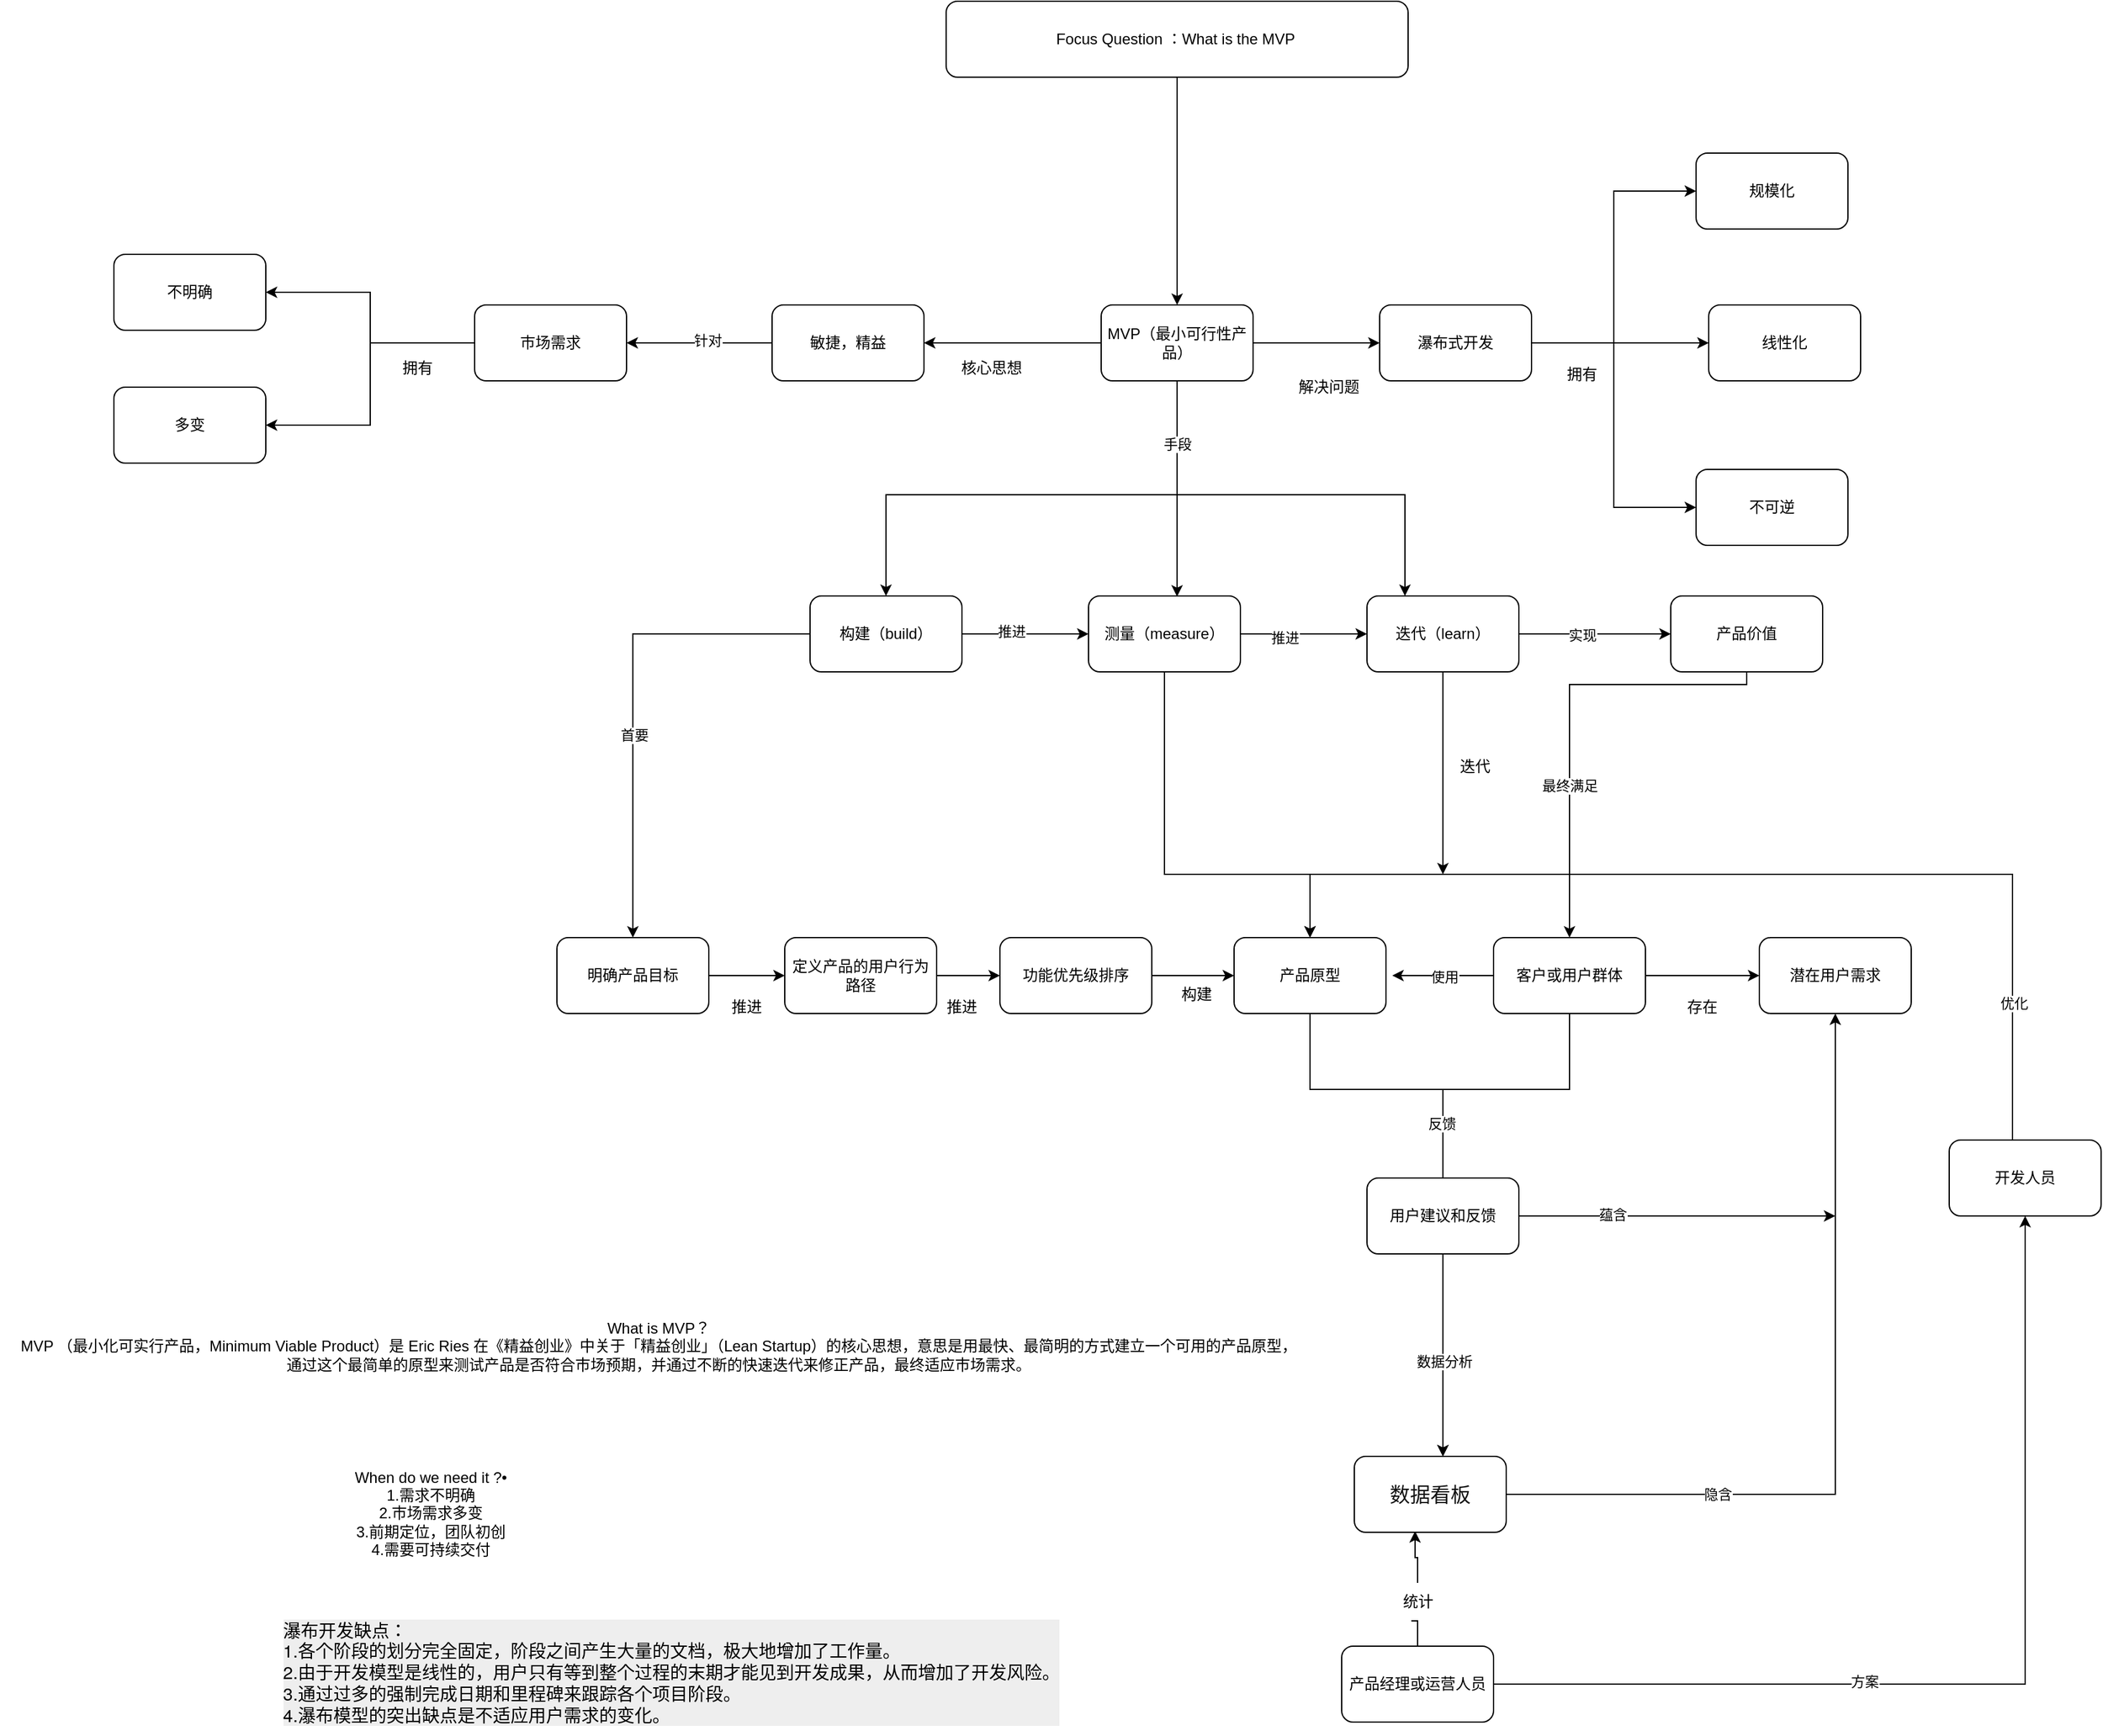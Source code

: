 <mxfile version="20.2.2" type="github">
  <diagram id="xvUX5qQLCBp6dpglBEQe" name="Page-1">
    <mxGraphModel dx="2740" dy="563" grid="1" gridSize="10" guides="1" tooltips="1" connect="1" arrows="1" fold="1" page="1" pageScale="1" pageWidth="850" pageHeight="1100" math="0" shadow="0">
      <root>
        <mxCell id="0" />
        <mxCell id="1" parent="0" />
        <mxCell id="tEKggc_TftKG10XTZEe7-66" style="edgeStyle=orthogonalEdgeStyle;rounded=0;orthogonalLoop=1;jettySize=auto;html=1;" edge="1" parent="1" source="Z29zKsFdyH_NHhmtxofu-5" target="tEKggc_TftKG10XTZEe7-9">
          <mxGeometry relative="1" as="geometry" />
        </mxCell>
        <mxCell id="Z29zKsFdyH_NHhmtxofu-5" value="Focus Question ：What is the MVP&amp;nbsp;" style="rounded=1;whiteSpace=wrap;html=1;" parent="1" vertex="1">
          <mxGeometry x="-322.5" y="80" width="365" height="60" as="geometry" />
        </mxCell>
        <mxCell id="tEKggc_TftKG10XTZEe7-21" style="edgeStyle=orthogonalEdgeStyle;rounded=0;orthogonalLoop=1;jettySize=auto;html=1;" edge="1" parent="1" source="Z29zKsFdyH_NHhmtxofu-6">
          <mxGeometry relative="1" as="geometry">
            <mxPoint x="30" y="850" as="targetPoint" />
          </mxGeometry>
        </mxCell>
        <mxCell id="tEKggc_TftKG10XTZEe7-22" value="使用" style="edgeLabel;html=1;align=center;verticalAlign=middle;resizable=0;points=[];" vertex="1" connectable="0" parent="tEKggc_TftKG10XTZEe7-21">
          <mxGeometry x="0.263" y="-3" relative="1" as="geometry">
            <mxPoint x="11" y="3" as="offset" />
          </mxGeometry>
        </mxCell>
        <mxCell id="tEKggc_TftKG10XTZEe7-23" style="edgeStyle=orthogonalEdgeStyle;rounded=0;orthogonalLoop=1;jettySize=auto;html=1;" edge="1" parent="1" source="Z29zKsFdyH_NHhmtxofu-6" target="tEKggc_TftKG10XTZEe7-19">
          <mxGeometry relative="1" as="geometry">
            <Array as="points">
              <mxPoint x="170" y="940" />
              <mxPoint x="70" y="940" />
            </Array>
          </mxGeometry>
        </mxCell>
        <mxCell id="tEKggc_TftKG10XTZEe7-52" style="edgeStyle=orthogonalEdgeStyle;rounded=0;orthogonalLoop=1;jettySize=auto;html=1;entryX=0;entryY=0.5;entryDx=0;entryDy=0;" edge="1" parent="1" source="Z29zKsFdyH_NHhmtxofu-6" target="tEKggc_TftKG10XTZEe7-51">
          <mxGeometry relative="1" as="geometry" />
        </mxCell>
        <mxCell id="Z29zKsFdyH_NHhmtxofu-6" value="客户或用户群体" style="rounded=1;whiteSpace=wrap;html=1;" parent="1" vertex="1">
          <mxGeometry x="110" y="820" width="120" height="60" as="geometry" />
        </mxCell>
        <mxCell id="tEKggc_TftKG10XTZEe7-80" style="edgeStyle=orthogonalEdgeStyle;rounded=0;orthogonalLoop=1;jettySize=auto;html=1;entryX=0;entryY=0.5;entryDx=0;entryDy=0;" edge="1" parent="1" source="tEKggc_TftKG10XTZEe7-1" target="tEKggc_TftKG10XTZEe7-79">
          <mxGeometry relative="1" as="geometry" />
        </mxCell>
        <mxCell id="tEKggc_TftKG10XTZEe7-1" value="瀑布式开发" style="rounded=1;whiteSpace=wrap;html=1;" vertex="1" parent="1">
          <mxGeometry x="20" y="320" width="120" height="60" as="geometry" />
        </mxCell>
        <mxCell id="tEKggc_TftKG10XTZEe7-11" style="edgeStyle=orthogonalEdgeStyle;rounded=0;orthogonalLoop=1;jettySize=auto;html=1;entryX=0;entryY=0.5;entryDx=0;entryDy=0;" edge="1" parent="1" source="tEKggc_TftKG10XTZEe7-6" target="tEKggc_TftKG10XTZEe7-7">
          <mxGeometry relative="1" as="geometry" />
        </mxCell>
        <mxCell id="tEKggc_TftKG10XTZEe7-13" value="推进" style="edgeLabel;html=1;align=center;verticalAlign=middle;resizable=0;points=[];" vertex="1" connectable="0" parent="tEKggc_TftKG10XTZEe7-11">
          <mxGeometry x="-0.302" y="-3" relative="1" as="geometry">
            <mxPoint as="offset" />
          </mxGeometry>
        </mxCell>
        <mxCell id="tEKggc_TftKG10XTZEe7-35" style="edgeStyle=orthogonalEdgeStyle;rounded=0;orthogonalLoop=1;jettySize=auto;html=1;" edge="1" parent="1" source="tEKggc_TftKG10XTZEe7-6" target="tEKggc_TftKG10XTZEe7-17">
          <mxGeometry relative="1" as="geometry">
            <Array as="points">
              <mxPoint x="-150" y="770" />
              <mxPoint x="-35" y="770" />
            </Array>
          </mxGeometry>
        </mxCell>
        <mxCell id="tEKggc_TftKG10XTZEe7-6" value="测量（measure）" style="rounded=1;whiteSpace=wrap;html=1;" vertex="1" parent="1">
          <mxGeometry x="-210" y="550" width="120" height="60" as="geometry" />
        </mxCell>
        <mxCell id="tEKggc_TftKG10XTZEe7-42" style="edgeStyle=orthogonalEdgeStyle;rounded=0;orthogonalLoop=1;jettySize=auto;html=1;" edge="1" parent="1" source="tEKggc_TftKG10XTZEe7-7">
          <mxGeometry relative="1" as="geometry">
            <mxPoint x="70" y="770" as="targetPoint" />
          </mxGeometry>
        </mxCell>
        <mxCell id="tEKggc_TftKG10XTZEe7-49" style="edgeStyle=orthogonalEdgeStyle;rounded=0;orthogonalLoop=1;jettySize=auto;html=1;entryX=0;entryY=0.5;entryDx=0;entryDy=0;" edge="1" parent="1" source="tEKggc_TftKG10XTZEe7-7" target="tEKggc_TftKG10XTZEe7-48">
          <mxGeometry relative="1" as="geometry" />
        </mxCell>
        <mxCell id="tEKggc_TftKG10XTZEe7-50" value="实现" style="edgeLabel;html=1;align=center;verticalAlign=middle;resizable=0;points=[];" vertex="1" connectable="0" parent="tEKggc_TftKG10XTZEe7-49">
          <mxGeometry x="-0.173" y="-1" relative="1" as="geometry">
            <mxPoint as="offset" />
          </mxGeometry>
        </mxCell>
        <mxCell id="tEKggc_TftKG10XTZEe7-7" value="迭代（learn）" style="rounded=1;whiteSpace=wrap;html=1;" vertex="1" parent="1">
          <mxGeometry x="10" y="550" width="120" height="60" as="geometry" />
        </mxCell>
        <mxCell id="tEKggc_TftKG10XTZEe7-10" style="edgeStyle=orthogonalEdgeStyle;rounded=0;orthogonalLoop=1;jettySize=auto;html=1;entryX=0;entryY=0.5;entryDx=0;entryDy=0;" edge="1" parent="1" source="tEKggc_TftKG10XTZEe7-8" target="tEKggc_TftKG10XTZEe7-6">
          <mxGeometry relative="1" as="geometry" />
        </mxCell>
        <mxCell id="tEKggc_TftKG10XTZEe7-12" value="推进" style="edgeLabel;html=1;align=center;verticalAlign=middle;resizable=0;points=[];" vertex="1" connectable="0" parent="tEKggc_TftKG10XTZEe7-10">
          <mxGeometry x="-0.222" y="2" relative="1" as="geometry">
            <mxPoint as="offset" />
          </mxGeometry>
        </mxCell>
        <mxCell id="tEKggc_TftKG10XTZEe7-44" style="edgeStyle=orthogonalEdgeStyle;rounded=0;orthogonalLoop=1;jettySize=auto;html=1;" edge="1" parent="1" source="tEKggc_TftKG10XTZEe7-8" target="tEKggc_TftKG10XTZEe7-14">
          <mxGeometry relative="1" as="geometry" />
        </mxCell>
        <mxCell id="tEKggc_TftKG10XTZEe7-45" value="首要" style="edgeLabel;html=1;align=center;verticalAlign=middle;resizable=0;points=[];" vertex="1" connectable="0" parent="tEKggc_TftKG10XTZEe7-44">
          <mxGeometry x="0.157" y="1" relative="1" as="geometry">
            <mxPoint as="offset" />
          </mxGeometry>
        </mxCell>
        <mxCell id="tEKggc_TftKG10XTZEe7-8" value="构建（build）" style="rounded=1;whiteSpace=wrap;html=1;" vertex="1" parent="1">
          <mxGeometry x="-430" y="550" width="120" height="60" as="geometry" />
        </mxCell>
        <mxCell id="tEKggc_TftKG10XTZEe7-46" style="edgeStyle=orthogonalEdgeStyle;rounded=0;orthogonalLoop=1;jettySize=auto;html=1;entryX=1;entryY=0.5;entryDx=0;entryDy=0;" edge="1" parent="1" source="tEKggc_TftKG10XTZEe7-9" target="tEKggc_TftKG10XTZEe7-94">
          <mxGeometry relative="1" as="geometry">
            <mxPoint x="-300" y="350" as="targetPoint" />
          </mxGeometry>
        </mxCell>
        <mxCell id="tEKggc_TftKG10XTZEe7-62" style="edgeStyle=orthogonalEdgeStyle;rounded=0;orthogonalLoop=1;jettySize=auto;html=1;" edge="1" parent="1" source="tEKggc_TftKG10XTZEe7-9" target="tEKggc_TftKG10XTZEe7-1">
          <mxGeometry relative="1" as="geometry" />
        </mxCell>
        <mxCell id="tEKggc_TftKG10XTZEe7-69" style="edgeStyle=orthogonalEdgeStyle;rounded=0;orthogonalLoop=1;jettySize=auto;html=1;entryX=0.583;entryY=0.008;entryDx=0;entryDy=0;entryPerimeter=0;" edge="1" parent="1" source="tEKggc_TftKG10XTZEe7-9" target="tEKggc_TftKG10XTZEe7-6">
          <mxGeometry relative="1" as="geometry" />
        </mxCell>
        <mxCell id="tEKggc_TftKG10XTZEe7-9" value="MVP（最小可行性产品）" style="rounded=1;whiteSpace=wrap;html=1;" vertex="1" parent="1">
          <mxGeometry x="-200" y="320" width="120" height="60" as="geometry" />
        </mxCell>
        <mxCell id="tEKggc_TftKG10XTZEe7-39" style="edgeStyle=orthogonalEdgeStyle;rounded=0;orthogonalLoop=1;jettySize=auto;html=1;entryX=0;entryY=0.5;entryDx=0;entryDy=0;" edge="1" parent="1" source="tEKggc_TftKG10XTZEe7-14" target="tEKggc_TftKG10XTZEe7-15">
          <mxGeometry relative="1" as="geometry" />
        </mxCell>
        <mxCell id="tEKggc_TftKG10XTZEe7-14" value="明确产品目标" style="rounded=1;whiteSpace=wrap;html=1;" vertex="1" parent="1">
          <mxGeometry x="-630" y="820" width="120" height="60" as="geometry" />
        </mxCell>
        <mxCell id="tEKggc_TftKG10XTZEe7-38" style="edgeStyle=orthogonalEdgeStyle;rounded=0;orthogonalLoop=1;jettySize=auto;html=1;entryX=0;entryY=0.5;entryDx=0;entryDy=0;" edge="1" parent="1" source="tEKggc_TftKG10XTZEe7-15" target="tEKggc_TftKG10XTZEe7-16">
          <mxGeometry relative="1" as="geometry" />
        </mxCell>
        <mxCell id="tEKggc_TftKG10XTZEe7-15" value="定义产品的用户行为路径" style="rounded=1;whiteSpace=wrap;html=1;" vertex="1" parent="1">
          <mxGeometry x="-450" y="820" width="120" height="60" as="geometry" />
        </mxCell>
        <mxCell id="tEKggc_TftKG10XTZEe7-36" style="edgeStyle=orthogonalEdgeStyle;rounded=0;orthogonalLoop=1;jettySize=auto;html=1;" edge="1" parent="1" source="tEKggc_TftKG10XTZEe7-16" target="tEKggc_TftKG10XTZEe7-17">
          <mxGeometry relative="1" as="geometry" />
        </mxCell>
        <mxCell id="tEKggc_TftKG10XTZEe7-16" value="功能优先级排序" style="rounded=1;whiteSpace=wrap;html=1;" vertex="1" parent="1">
          <mxGeometry x="-280" y="820" width="120" height="60" as="geometry" />
        </mxCell>
        <mxCell id="tEKggc_TftKG10XTZEe7-24" style="edgeStyle=orthogonalEdgeStyle;rounded=0;orthogonalLoop=1;jettySize=auto;html=1;" edge="1" parent="1" source="tEKggc_TftKG10XTZEe7-17" target="tEKggc_TftKG10XTZEe7-19">
          <mxGeometry relative="1" as="geometry">
            <Array as="points">
              <mxPoint x="-35" y="940" />
              <mxPoint x="70" y="940" />
            </Array>
          </mxGeometry>
        </mxCell>
        <mxCell id="tEKggc_TftKG10XTZEe7-25" value="数据分析" style="edgeLabel;html=1;align=center;verticalAlign=middle;resizable=0;points=[];" vertex="1" connectable="0" parent="tEKggc_TftKG10XTZEe7-24">
          <mxGeometry x="0.67" y="1" relative="1" as="geometry">
            <mxPoint as="offset" />
          </mxGeometry>
        </mxCell>
        <mxCell id="tEKggc_TftKG10XTZEe7-57" value="反馈" style="edgeLabel;html=1;align=center;verticalAlign=middle;resizable=0;points=[];" vertex="1" connectable="0" parent="tEKggc_TftKG10XTZEe7-24">
          <mxGeometry x="-0.157" y="-1" relative="1" as="geometry">
            <mxPoint as="offset" />
          </mxGeometry>
        </mxCell>
        <mxCell id="tEKggc_TftKG10XTZEe7-17" value="产品原型" style="rounded=1;whiteSpace=wrap;html=1;" vertex="1" parent="1">
          <mxGeometry x="-95" y="820" width="120" height="60" as="geometry" />
        </mxCell>
        <mxCell id="tEKggc_TftKG10XTZEe7-26" style="edgeStyle=orthogonalEdgeStyle;rounded=0;orthogonalLoop=1;jettySize=auto;html=1;entryX=0.4;entryY=0.986;entryDx=0;entryDy=0;entryPerimeter=0;startArrow=none;" edge="1" parent="1" source="tEKggc_TftKG10XTZEe7-27" target="tEKggc_TftKG10XTZEe7-19">
          <mxGeometry relative="1" as="geometry" />
        </mxCell>
        <mxCell id="tEKggc_TftKG10XTZEe7-31" style="edgeStyle=orthogonalEdgeStyle;rounded=0;orthogonalLoop=1;jettySize=auto;html=1;" edge="1" parent="1" source="tEKggc_TftKG10XTZEe7-18" target="tEKggc_TftKG10XTZEe7-20">
          <mxGeometry relative="1" as="geometry" />
        </mxCell>
        <mxCell id="tEKggc_TftKG10XTZEe7-32" value="方案" style="edgeLabel;html=1;align=center;verticalAlign=middle;resizable=0;points=[];" vertex="1" connectable="0" parent="tEKggc_TftKG10XTZEe7-31">
          <mxGeometry x="-0.258" y="2" relative="1" as="geometry">
            <mxPoint as="offset" />
          </mxGeometry>
        </mxCell>
        <mxCell id="tEKggc_TftKG10XTZEe7-18" value="产品经理或运营人员" style="rounded=1;whiteSpace=wrap;html=1;" vertex="1" parent="1">
          <mxGeometry x="-10" y="1380" width="120" height="60" as="geometry" />
        </mxCell>
        <mxCell id="tEKggc_TftKG10XTZEe7-54" style="edgeStyle=orthogonalEdgeStyle;rounded=0;orthogonalLoop=1;jettySize=auto;html=1;" edge="1" parent="1" source="tEKggc_TftKG10XTZEe7-19" target="tEKggc_TftKG10XTZEe7-51">
          <mxGeometry relative="1" as="geometry" />
        </mxCell>
        <mxCell id="tEKggc_TftKG10XTZEe7-55" value="隐含" style="edgeLabel;html=1;align=center;verticalAlign=middle;resizable=0;points=[];" vertex="1" connectable="0" parent="tEKggc_TftKG10XTZEe7-54">
          <mxGeometry x="-0.479" relative="1" as="geometry">
            <mxPoint as="offset" />
          </mxGeometry>
        </mxCell>
        <mxCell id="tEKggc_TftKG10XTZEe7-19" value="&lt;span style=&quot;color: rgb(18, 18, 18); font-family: -apple-system, BlinkMacSystemFont, &amp;quot;Helvetica Neue&amp;quot;, &amp;quot;PingFang SC&amp;quot;, &amp;quot;Microsoft YaHei&amp;quot;, &amp;quot;Source Han Sans SC&amp;quot;, &amp;quot;Noto Sans CJK SC&amp;quot;, &amp;quot;WenQuanYi Micro Hei&amp;quot;, sans-serif; font-size: medium; text-align: start; background-color: rgb(255, 255, 255);&quot;&gt;数据看板&lt;/span&gt;" style="rounded=1;whiteSpace=wrap;html=1;" vertex="1" parent="1">
          <mxGeometry y="1230" width="120" height="60" as="geometry" />
        </mxCell>
        <mxCell id="tEKggc_TftKG10XTZEe7-33" style="edgeStyle=orthogonalEdgeStyle;rounded=0;orthogonalLoop=1;jettySize=auto;html=1;" edge="1" parent="1" source="tEKggc_TftKG10XTZEe7-20" target="tEKggc_TftKG10XTZEe7-17">
          <mxGeometry relative="1" as="geometry">
            <Array as="points">
              <mxPoint x="520" y="770" />
              <mxPoint x="-35" y="770" />
            </Array>
          </mxGeometry>
        </mxCell>
        <mxCell id="tEKggc_TftKG10XTZEe7-34" value="优化" style="edgeLabel;html=1;align=center;verticalAlign=middle;resizable=0;points=[];" vertex="1" connectable="0" parent="tEKggc_TftKG10XTZEe7-33">
          <mxGeometry x="-0.734" y="-1" relative="1" as="geometry">
            <mxPoint as="offset" />
          </mxGeometry>
        </mxCell>
        <mxCell id="tEKggc_TftKG10XTZEe7-20" value="开发人员" style="rounded=1;whiteSpace=wrap;html=1;" vertex="1" parent="1">
          <mxGeometry x="470" y="980" width="120" height="60" as="geometry" />
        </mxCell>
        <mxCell id="tEKggc_TftKG10XTZEe7-27" value="统计" style="text;html=1;align=center;verticalAlign=middle;resizable=0;points=[];autosize=1;strokeColor=none;fillColor=none;" vertex="1" parent="1">
          <mxGeometry x="25" y="1330" width="50" height="30" as="geometry" />
        </mxCell>
        <mxCell id="tEKggc_TftKG10XTZEe7-28" value="" style="edgeStyle=orthogonalEdgeStyle;rounded=0;orthogonalLoop=1;jettySize=auto;html=1;entryX=0.4;entryY=0.986;entryDx=0;entryDy=0;entryPerimeter=0;endArrow=none;" edge="1" parent="1" source="tEKggc_TftKG10XTZEe7-18" target="tEKggc_TftKG10XTZEe7-27">
          <mxGeometry relative="1" as="geometry">
            <mxPoint x="50" y="1380" as="sourcePoint" />
            <mxPoint x="48" y="1289.16" as="targetPoint" />
          </mxGeometry>
        </mxCell>
        <mxCell id="tEKggc_TftKG10XTZEe7-37" value="构建" style="text;html=1;align=center;verticalAlign=middle;resizable=0;points=[];autosize=1;strokeColor=none;fillColor=none;" vertex="1" parent="1">
          <mxGeometry x="-150" y="850" width="50" height="30" as="geometry" />
        </mxCell>
        <mxCell id="tEKggc_TftKG10XTZEe7-40" value="推进" style="text;html=1;strokeColor=none;fillColor=none;align=center;verticalAlign=middle;whiteSpace=wrap;rounded=0;" vertex="1" parent="1">
          <mxGeometry x="-340" y="860" width="60" height="30" as="geometry" />
        </mxCell>
        <mxCell id="tEKggc_TftKG10XTZEe7-41" value="推进" style="text;html=1;strokeColor=none;fillColor=none;align=center;verticalAlign=middle;whiteSpace=wrap;rounded=0;" vertex="1" parent="1">
          <mxGeometry x="-510" y="860" width="60" height="30" as="geometry" />
        </mxCell>
        <mxCell id="tEKggc_TftKG10XTZEe7-43" value="迭代" style="text;html=1;align=center;verticalAlign=middle;resizable=0;points=[];autosize=1;strokeColor=none;fillColor=none;" vertex="1" parent="1">
          <mxGeometry x="70" y="670" width="50" height="30" as="geometry" />
        </mxCell>
        <mxCell id="tEKggc_TftKG10XTZEe7-60" style="edgeStyle=orthogonalEdgeStyle;rounded=0;orthogonalLoop=1;jettySize=auto;html=1;" edge="1" parent="1" source="tEKggc_TftKG10XTZEe7-48" target="Z29zKsFdyH_NHhmtxofu-6">
          <mxGeometry relative="1" as="geometry">
            <Array as="points">
              <mxPoint x="310" y="620" />
              <mxPoint x="170" y="620" />
            </Array>
          </mxGeometry>
        </mxCell>
        <mxCell id="tEKggc_TftKG10XTZEe7-61" value="最终满足" style="edgeLabel;html=1;align=center;verticalAlign=middle;resizable=0;points=[];" vertex="1" connectable="0" parent="tEKggc_TftKG10XTZEe7-60">
          <mxGeometry x="0.314" relative="1" as="geometry">
            <mxPoint as="offset" />
          </mxGeometry>
        </mxCell>
        <mxCell id="tEKggc_TftKG10XTZEe7-48" value="产品价值" style="rounded=1;whiteSpace=wrap;html=1;" vertex="1" parent="1">
          <mxGeometry x="250" y="550" width="120" height="60" as="geometry" />
        </mxCell>
        <mxCell id="tEKggc_TftKG10XTZEe7-51" value="潜在用户需求" style="rounded=1;whiteSpace=wrap;html=1;" vertex="1" parent="1">
          <mxGeometry x="320" y="820" width="120" height="60" as="geometry" />
        </mxCell>
        <mxCell id="tEKggc_TftKG10XTZEe7-53" value="存在" style="text;html=1;strokeColor=none;fillColor=none;align=center;verticalAlign=middle;whiteSpace=wrap;rounded=0;" vertex="1" parent="1">
          <mxGeometry x="245" y="860" width="60" height="30" as="geometry" />
        </mxCell>
        <mxCell id="tEKggc_TftKG10XTZEe7-58" style="edgeStyle=orthogonalEdgeStyle;rounded=0;orthogonalLoop=1;jettySize=auto;html=1;" edge="1" parent="1" source="tEKggc_TftKG10XTZEe7-56">
          <mxGeometry relative="1" as="geometry">
            <mxPoint x="380" y="1040" as="targetPoint" />
          </mxGeometry>
        </mxCell>
        <mxCell id="tEKggc_TftKG10XTZEe7-59" value="蕴含" style="edgeLabel;html=1;align=center;verticalAlign=middle;resizable=0;points=[];" vertex="1" connectable="0" parent="tEKggc_TftKG10XTZEe7-58">
          <mxGeometry x="-0.411" y="1" relative="1" as="geometry">
            <mxPoint as="offset" />
          </mxGeometry>
        </mxCell>
        <mxCell id="tEKggc_TftKG10XTZEe7-56" value="用户建议和反馈" style="rounded=1;whiteSpace=wrap;html=1;" vertex="1" parent="1">
          <mxGeometry x="10" y="1010" width="120" height="60" as="geometry" />
        </mxCell>
        <mxCell id="tEKggc_TftKG10XTZEe7-63" value="解决问题" style="text;html=1;strokeColor=none;fillColor=none;align=center;verticalAlign=middle;whiteSpace=wrap;rounded=0;" vertex="1" parent="1">
          <mxGeometry x="-50" y="370" width="60" height="30" as="geometry" />
        </mxCell>
        <mxCell id="tEKggc_TftKG10XTZEe7-72" style="edgeStyle=orthogonalEdgeStyle;rounded=0;orthogonalLoop=1;jettySize=auto;html=1;entryX=0.25;entryY=0;entryDx=0;entryDy=0;" edge="1" parent="1" source="tEKggc_TftKG10XTZEe7-9" target="tEKggc_TftKG10XTZEe7-7">
          <mxGeometry relative="1" as="geometry">
            <Array as="points">
              <mxPoint x="-140" y="470" />
              <mxPoint x="40" y="470" />
            </Array>
          </mxGeometry>
        </mxCell>
        <mxCell id="tEKggc_TftKG10XTZEe7-73" style="edgeStyle=orthogonalEdgeStyle;rounded=0;orthogonalLoop=1;jettySize=auto;html=1;entryX=0.5;entryY=0;entryDx=0;entryDy=0;" edge="1" parent="1" source="tEKggc_TftKG10XTZEe7-9" target="tEKggc_TftKG10XTZEe7-8">
          <mxGeometry relative="1" as="geometry">
            <Array as="points">
              <mxPoint x="-140" y="470" />
              <mxPoint x="-370" y="470" />
            </Array>
          </mxGeometry>
        </mxCell>
        <mxCell id="tEKggc_TftKG10XTZEe7-74" value="手段" style="edgeLabel;html=1;align=center;verticalAlign=middle;resizable=0;points=[];" vertex="1" connectable="0" parent="tEKggc_TftKG10XTZEe7-73">
          <mxGeometry x="-0.872" relative="1" as="geometry">
            <mxPoint y="24" as="offset" />
          </mxGeometry>
        </mxCell>
        <mxCell id="tEKggc_TftKG10XTZEe7-75" value="核心思想" style="text;html=1;align=center;verticalAlign=middle;resizable=0;points=[];autosize=1;strokeColor=none;fillColor=none;" vertex="1" parent="1">
          <mxGeometry x="-322.5" y="355" width="70" height="30" as="geometry" />
        </mxCell>
        <mxCell id="tEKggc_TftKG10XTZEe7-76" value="线性化" style="rounded=1;whiteSpace=wrap;html=1;" vertex="1" parent="1">
          <mxGeometry x="280" y="320" width="120" height="60" as="geometry" />
        </mxCell>
        <mxCell id="tEKggc_TftKG10XTZEe7-77" value="不可逆" style="rounded=1;whiteSpace=wrap;html=1;" vertex="1" parent="1">
          <mxGeometry x="270" y="450" width="120" height="60" as="geometry" />
        </mxCell>
        <mxCell id="tEKggc_TftKG10XTZEe7-78" value="&lt;div style=&quot;margin: 0px; padding: 0px; font-family: &amp;quot;PingFang SC&amp;quot;, &amp;quot;Microsoft YaHei&amp;quot;, &amp;quot;Helvetica Neue&amp;quot;, Helvetica, Arial, sans-serif; font-size: 14px; text-align: left; background-color: rgb(238, 238, 238);&quot; data-slate-key=&quot;bnymH&quot; data-slate-node=&quot;element&quot; class=&quot;slate-element-paragraph slate-block ng-star-inserted&quot;&gt;&lt;span style=&quot;margin: 0px; padding: 0px;&quot; data-slate-node=&quot;text&quot; class=&quot;ng-star-inserted&quot;&gt;瀑布开发缺点：&lt;/span&gt;&lt;/div&gt;&lt;div style=&quot;margin: 0px; padding: 0px; font-family: &amp;quot;PingFang SC&amp;quot;, &amp;quot;Microsoft YaHei&amp;quot;, &amp;quot;Helvetica Neue&amp;quot;, Helvetica, Arial, sans-serif; font-size: 14px; text-align: left; background-color: rgb(238, 238, 238);&quot; data-slate-key=&quot;bnymH&quot; data-slate-node=&quot;element&quot; class=&quot;slate-element-paragraph slate-block ng-star-inserted&quot;&gt;&lt;span style=&quot;margin: 0px; padding: 0px;&quot; data-slate-node=&quot;text&quot; class=&quot;ng-star-inserted&quot;&gt;1.各个阶段的划分完全固定，阶段之间产生大量的文档，极大地增加了工作量。&lt;/span&gt;&lt;/div&gt;&lt;div style=&quot;margin: 0px; padding: 0px; font-family: &amp;quot;PingFang SC&amp;quot;, &amp;quot;Microsoft YaHei&amp;quot;, &amp;quot;Helvetica Neue&amp;quot;, Helvetica, Arial, sans-serif; font-size: 14px; text-align: left; background-color: rgb(238, 238, 238);&quot; data-slate-key=&quot;SBHNH&quot; data-slate-node=&quot;element&quot; class=&quot;slate-element-paragraph slate-block ng-star-inserted&quot;&gt;&lt;span style=&quot;margin: 0px; padding: 0px;&quot; data-slate-node=&quot;text&quot; class=&quot;ng-star-inserted&quot;&gt;2.由于开发模型是线性的，用户只有等到整个过程的末期才能见到开发成果，从而增加了开发风险。&lt;/span&gt;&lt;/div&gt;&lt;div style=&quot;margin: 0px; padding: 0px; font-family: &amp;quot;PingFang SC&amp;quot;, &amp;quot;Microsoft YaHei&amp;quot;, &amp;quot;Helvetica Neue&amp;quot;, Helvetica, Arial, sans-serif; font-size: 14px; text-align: left; background-color: rgb(238, 238, 238);&quot; data-slate-key=&quot;KAMZR&quot; data-slate-node=&quot;element&quot; class=&quot;slate-element-paragraph slate-block ng-star-inserted&quot;&gt;&lt;span style=&quot;margin: 0px; padding: 0px;&quot; data-slate-node=&quot;text&quot; class=&quot;ng-star-inserted&quot;&gt;3.通过过多的强制完成日期和里程碑来跟踪各个项目阶段。&lt;/span&gt;&lt;/div&gt;&lt;div style=&quot;margin: 0px; padding: 0px; font-family: &amp;quot;PingFang SC&amp;quot;, &amp;quot;Microsoft YaHei&amp;quot;, &amp;quot;Helvetica Neue&amp;quot;, Helvetica, Arial, sans-serif; font-size: 14px; text-align: left; background-color: rgb(238, 238, 238);&quot; data-slate-key=&quot;paPQi&quot; data-slate-node=&quot;element&quot; class=&quot;slate-element-paragraph slate-block ng-star-inserted&quot;&gt;&lt;span style=&quot;margin: 0px; padding: 0px;&quot; data-slate-node=&quot;text&quot; class=&quot;ng-star-inserted&quot;&gt;4.瀑布模型的突出缺点是不适应用户需求的变化。&lt;/span&gt;&lt;/div&gt;" style="text;html=1;align=center;verticalAlign=middle;resizable=0;points=[];autosize=1;strokeColor=none;fillColor=none;" vertex="1" parent="1">
          <mxGeometry x="-860" y="1350" width="640" height="100" as="geometry" />
        </mxCell>
        <mxCell id="tEKggc_TftKG10XTZEe7-79" value="规模化" style="rounded=1;whiteSpace=wrap;html=1;" vertex="1" parent="1">
          <mxGeometry x="270" y="200" width="120" height="60" as="geometry" />
        </mxCell>
        <mxCell id="tEKggc_TftKG10XTZEe7-81" style="edgeStyle=orthogonalEdgeStyle;rounded=0;orthogonalLoop=1;jettySize=auto;html=1;entryX=0;entryY=0.5;entryDx=0;entryDy=0;" edge="1" parent="1" source="tEKggc_TftKG10XTZEe7-1" target="tEKggc_TftKG10XTZEe7-76">
          <mxGeometry relative="1" as="geometry">
            <mxPoint x="240" y="350" as="targetPoint" />
          </mxGeometry>
        </mxCell>
        <mxCell id="tEKggc_TftKG10XTZEe7-82" style="edgeStyle=orthogonalEdgeStyle;rounded=0;orthogonalLoop=1;jettySize=auto;html=1;entryX=0;entryY=0.5;entryDx=0;entryDy=0;" edge="1" parent="1" source="tEKggc_TftKG10XTZEe7-1" target="tEKggc_TftKG10XTZEe7-77">
          <mxGeometry relative="1" as="geometry" />
        </mxCell>
        <mxCell id="tEKggc_TftKG10XTZEe7-84" value="拥有" style="text;html=1;strokeColor=none;fillColor=none;align=center;verticalAlign=middle;whiteSpace=wrap;rounded=0;" vertex="1" parent="1">
          <mxGeometry x="150" y="360" width="60" height="30" as="geometry" />
        </mxCell>
        <mxCell id="tEKggc_TftKG10XTZEe7-101" style="edgeStyle=orthogonalEdgeStyle;rounded=0;orthogonalLoop=1;jettySize=auto;html=1;entryX=1;entryY=0.5;entryDx=0;entryDy=0;" edge="1" parent="1" source="tEKggc_TftKG10XTZEe7-94" target="tEKggc_TftKG10XTZEe7-96">
          <mxGeometry relative="1" as="geometry" />
        </mxCell>
        <mxCell id="tEKggc_TftKG10XTZEe7-102" value="针对" style="edgeLabel;html=1;align=center;verticalAlign=middle;resizable=0;points=[];" vertex="1" connectable="0" parent="tEKggc_TftKG10XTZEe7-101">
          <mxGeometry x="-0.107" y="-2" relative="1" as="geometry">
            <mxPoint as="offset" />
          </mxGeometry>
        </mxCell>
        <mxCell id="tEKggc_TftKG10XTZEe7-94" value="敏捷，精益" style="rounded=1;whiteSpace=wrap;html=1;" vertex="1" parent="1">
          <mxGeometry x="-460" y="320" width="120" height="60" as="geometry" />
        </mxCell>
        <mxCell id="tEKggc_TftKG10XTZEe7-95" style="edgeStyle=orthogonalEdgeStyle;rounded=0;orthogonalLoop=1;jettySize=auto;html=1;entryX=1;entryY=0.5;entryDx=0;entryDy=0;" edge="1" parent="1" source="tEKggc_TftKG10XTZEe7-96" target="tEKggc_TftKG10XTZEe7-98">
          <mxGeometry relative="1" as="geometry" />
        </mxCell>
        <mxCell id="tEKggc_TftKG10XTZEe7-96" value="市场需求" style="rounded=1;whiteSpace=wrap;html=1;" vertex="1" parent="1">
          <mxGeometry x="-695" y="320" width="120" height="60" as="geometry" />
        </mxCell>
        <mxCell id="tEKggc_TftKG10XTZEe7-97" value="不明确" style="rounded=1;whiteSpace=wrap;html=1;" vertex="1" parent="1">
          <mxGeometry x="-980" y="280" width="120" height="60" as="geometry" />
        </mxCell>
        <mxCell id="tEKggc_TftKG10XTZEe7-98" value="多变" style="rounded=1;whiteSpace=wrap;html=1;" vertex="1" parent="1">
          <mxGeometry x="-980" y="385" width="120" height="60" as="geometry" />
        </mxCell>
        <mxCell id="tEKggc_TftKG10XTZEe7-99" style="edgeStyle=orthogonalEdgeStyle;rounded=0;orthogonalLoop=1;jettySize=auto;html=1;entryX=1;entryY=0.5;entryDx=0;entryDy=0;" edge="1" parent="1" source="tEKggc_TftKG10XTZEe7-96" target="tEKggc_TftKG10XTZEe7-97">
          <mxGeometry relative="1" as="geometry" />
        </mxCell>
        <mxCell id="tEKggc_TftKG10XTZEe7-100" value="拥有" style="text;html=1;strokeColor=none;fillColor=none;align=center;verticalAlign=middle;whiteSpace=wrap;rounded=0;" vertex="1" parent="1">
          <mxGeometry x="-770" y="355" width="60" height="30" as="geometry" />
        </mxCell>
        <mxCell id="tEKggc_TftKG10XTZEe7-105" value="&lt;div&gt;What is MVP？&lt;br&gt;&lt;/div&gt;&lt;div&gt;MVP （最小化可实行产品，Minimum Viable Product）是 Eric Ries 在《精益创业》中关于「精益创业」（Lean Startup）的核心思想，意思是用最快、最简明的方式建立一个可用的产品原型，&lt;/div&gt;&lt;div&gt;&lt;span style=&quot;&quot;&gt;	&lt;/span&gt;通过这个最简单的原型来测试产品是否符合市场预期，并通过不断的快速迭代来修正产品，最终适应市场需求。&lt;/div&gt;&lt;div&gt;&lt;br&gt;&lt;/div&gt;" style="text;html=1;align=center;verticalAlign=middle;resizable=0;points=[];autosize=1;strokeColor=none;fillColor=none;" vertex="1" parent="1">
          <mxGeometry x="-1070" y="1115" width="1040" height="70" as="geometry" />
        </mxCell>
        <mxCell id="tEKggc_TftKG10XTZEe7-106" value="When do we need it ?•&lt;br&gt;1.需求不明确&lt;br&gt;2.市场需求多变&lt;br&gt;3.前期定位，团队初创&lt;br&gt;4.需要可持续交付" style="text;html=1;align=center;verticalAlign=middle;resizable=0;points=[];autosize=1;strokeColor=none;fillColor=none;" vertex="1" parent="1">
          <mxGeometry x="-800" y="1230" width="140" height="90" as="geometry" />
        </mxCell>
      </root>
    </mxGraphModel>
  </diagram>
</mxfile>
